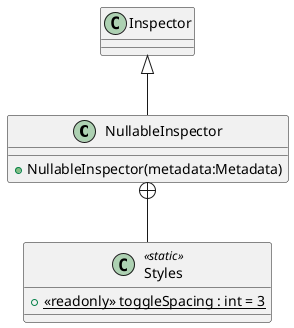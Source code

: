 @startuml
class NullableInspector {
    + NullableInspector(metadata:Metadata)
}
class Styles <<static>> {
    + {static} <<readonly>> toggleSpacing : int = 3
}
Inspector <|-- NullableInspector
NullableInspector +-- Styles
@enduml

